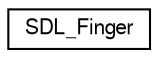 digraph "Graphical Class Hierarchy"
{
  edge [fontname="FreeSans",fontsize="10",labelfontname="FreeSans",labelfontsize="10"];
  node [fontname="FreeSans",fontsize="10",shape=record];
  rankdir="LR";
  Node1 [label="SDL_Finger",height=0.2,width=0.4,color="black", fillcolor="white", style="filled",URL="$da/db6/struct_s_d_l___finger.html"];
}
